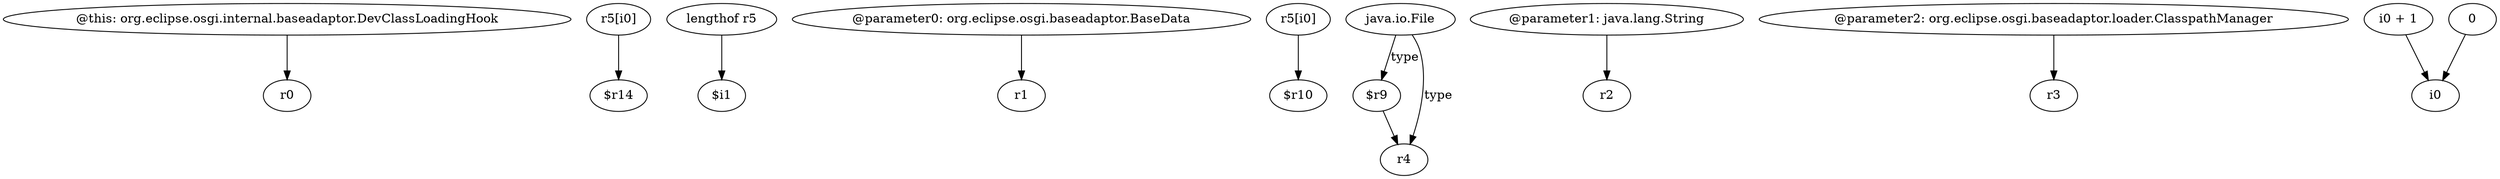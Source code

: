 digraph g {
0[label="@this: org.eclipse.osgi.internal.baseadaptor.DevClassLoadingHook"]
1[label="r0"]
0->1[label=""]
2[label="r5[i0]"]
3[label="$r14"]
2->3[label=""]
4[label="lengthof r5"]
5[label="$i1"]
4->5[label=""]
6[label="@parameter0: org.eclipse.osgi.baseadaptor.BaseData"]
7[label="r1"]
6->7[label=""]
8[label="r5[i0]"]
9[label="$r10"]
8->9[label=""]
10[label="$r9"]
11[label="r4"]
10->11[label=""]
12[label="java.io.File"]
12->11[label="type"]
13[label="@parameter1: java.lang.String"]
14[label="r2"]
13->14[label=""]
15[label="@parameter2: org.eclipse.osgi.baseadaptor.loader.ClasspathManager"]
16[label="r3"]
15->16[label=""]
17[label="i0 + 1"]
18[label="i0"]
17->18[label=""]
12->10[label="type"]
19[label="0"]
19->18[label=""]
}